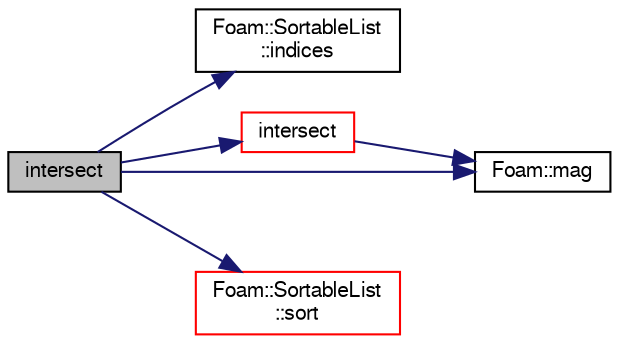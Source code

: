 digraph "intersect"
{
  bgcolor="transparent";
  edge [fontname="FreeSans",fontsize="10",labelfontname="FreeSans",labelfontsize="10"];
  node [fontname="FreeSans",fontsize="10",shape=record];
  rankdir="LR";
  Node76 [label="intersect",height=0.2,width=0.4,color="black", fillcolor="grey75", style="filled", fontcolor="black"];
  Node76 -> Node77 [color="midnightblue",fontsize="10",style="solid",fontname="FreeSans"];
  Node77 [label="Foam::SortableList\l::indices",height=0.2,width=0.4,color="black",URL="$a25918.html#a28bce53bb8731da2b5f7a7cfb9ae2167",tooltip="Return the list of sorted indices. Updated every sort. "];
  Node76 -> Node78 [color="midnightblue",fontsize="10",style="solid",fontname="FreeSans"];
  Node78 [label="intersect",height=0.2,width=0.4,color="red",URL="$a25522.html#a6f3f2c96d8b164f0f6c9eef08d310923",tooltip="Does triangle intersect plane. Return bool and set intersection segment. "];
  Node78 -> Node79 [color="midnightblue",fontsize="10",style="solid",fontname="FreeSans"];
  Node79 [label="Foam::mag",height=0.2,width=0.4,color="black",URL="$a21124.html#a929da2a3fdcf3dacbbe0487d3a330dae"];
  Node76 -> Node79 [color="midnightblue",fontsize="10",style="solid",fontname="FreeSans"];
  Node76 -> Node85 [color="midnightblue",fontsize="10",style="solid",fontname="FreeSans"];
  Node85 [label="Foam::SortableList\l::sort",height=0.2,width=0.4,color="red",URL="$a25918.html#a47fdc9eea42b6975cdc835bb2e08810e",tooltip="(stable) sort the list (if changed after construction time) "];
}
